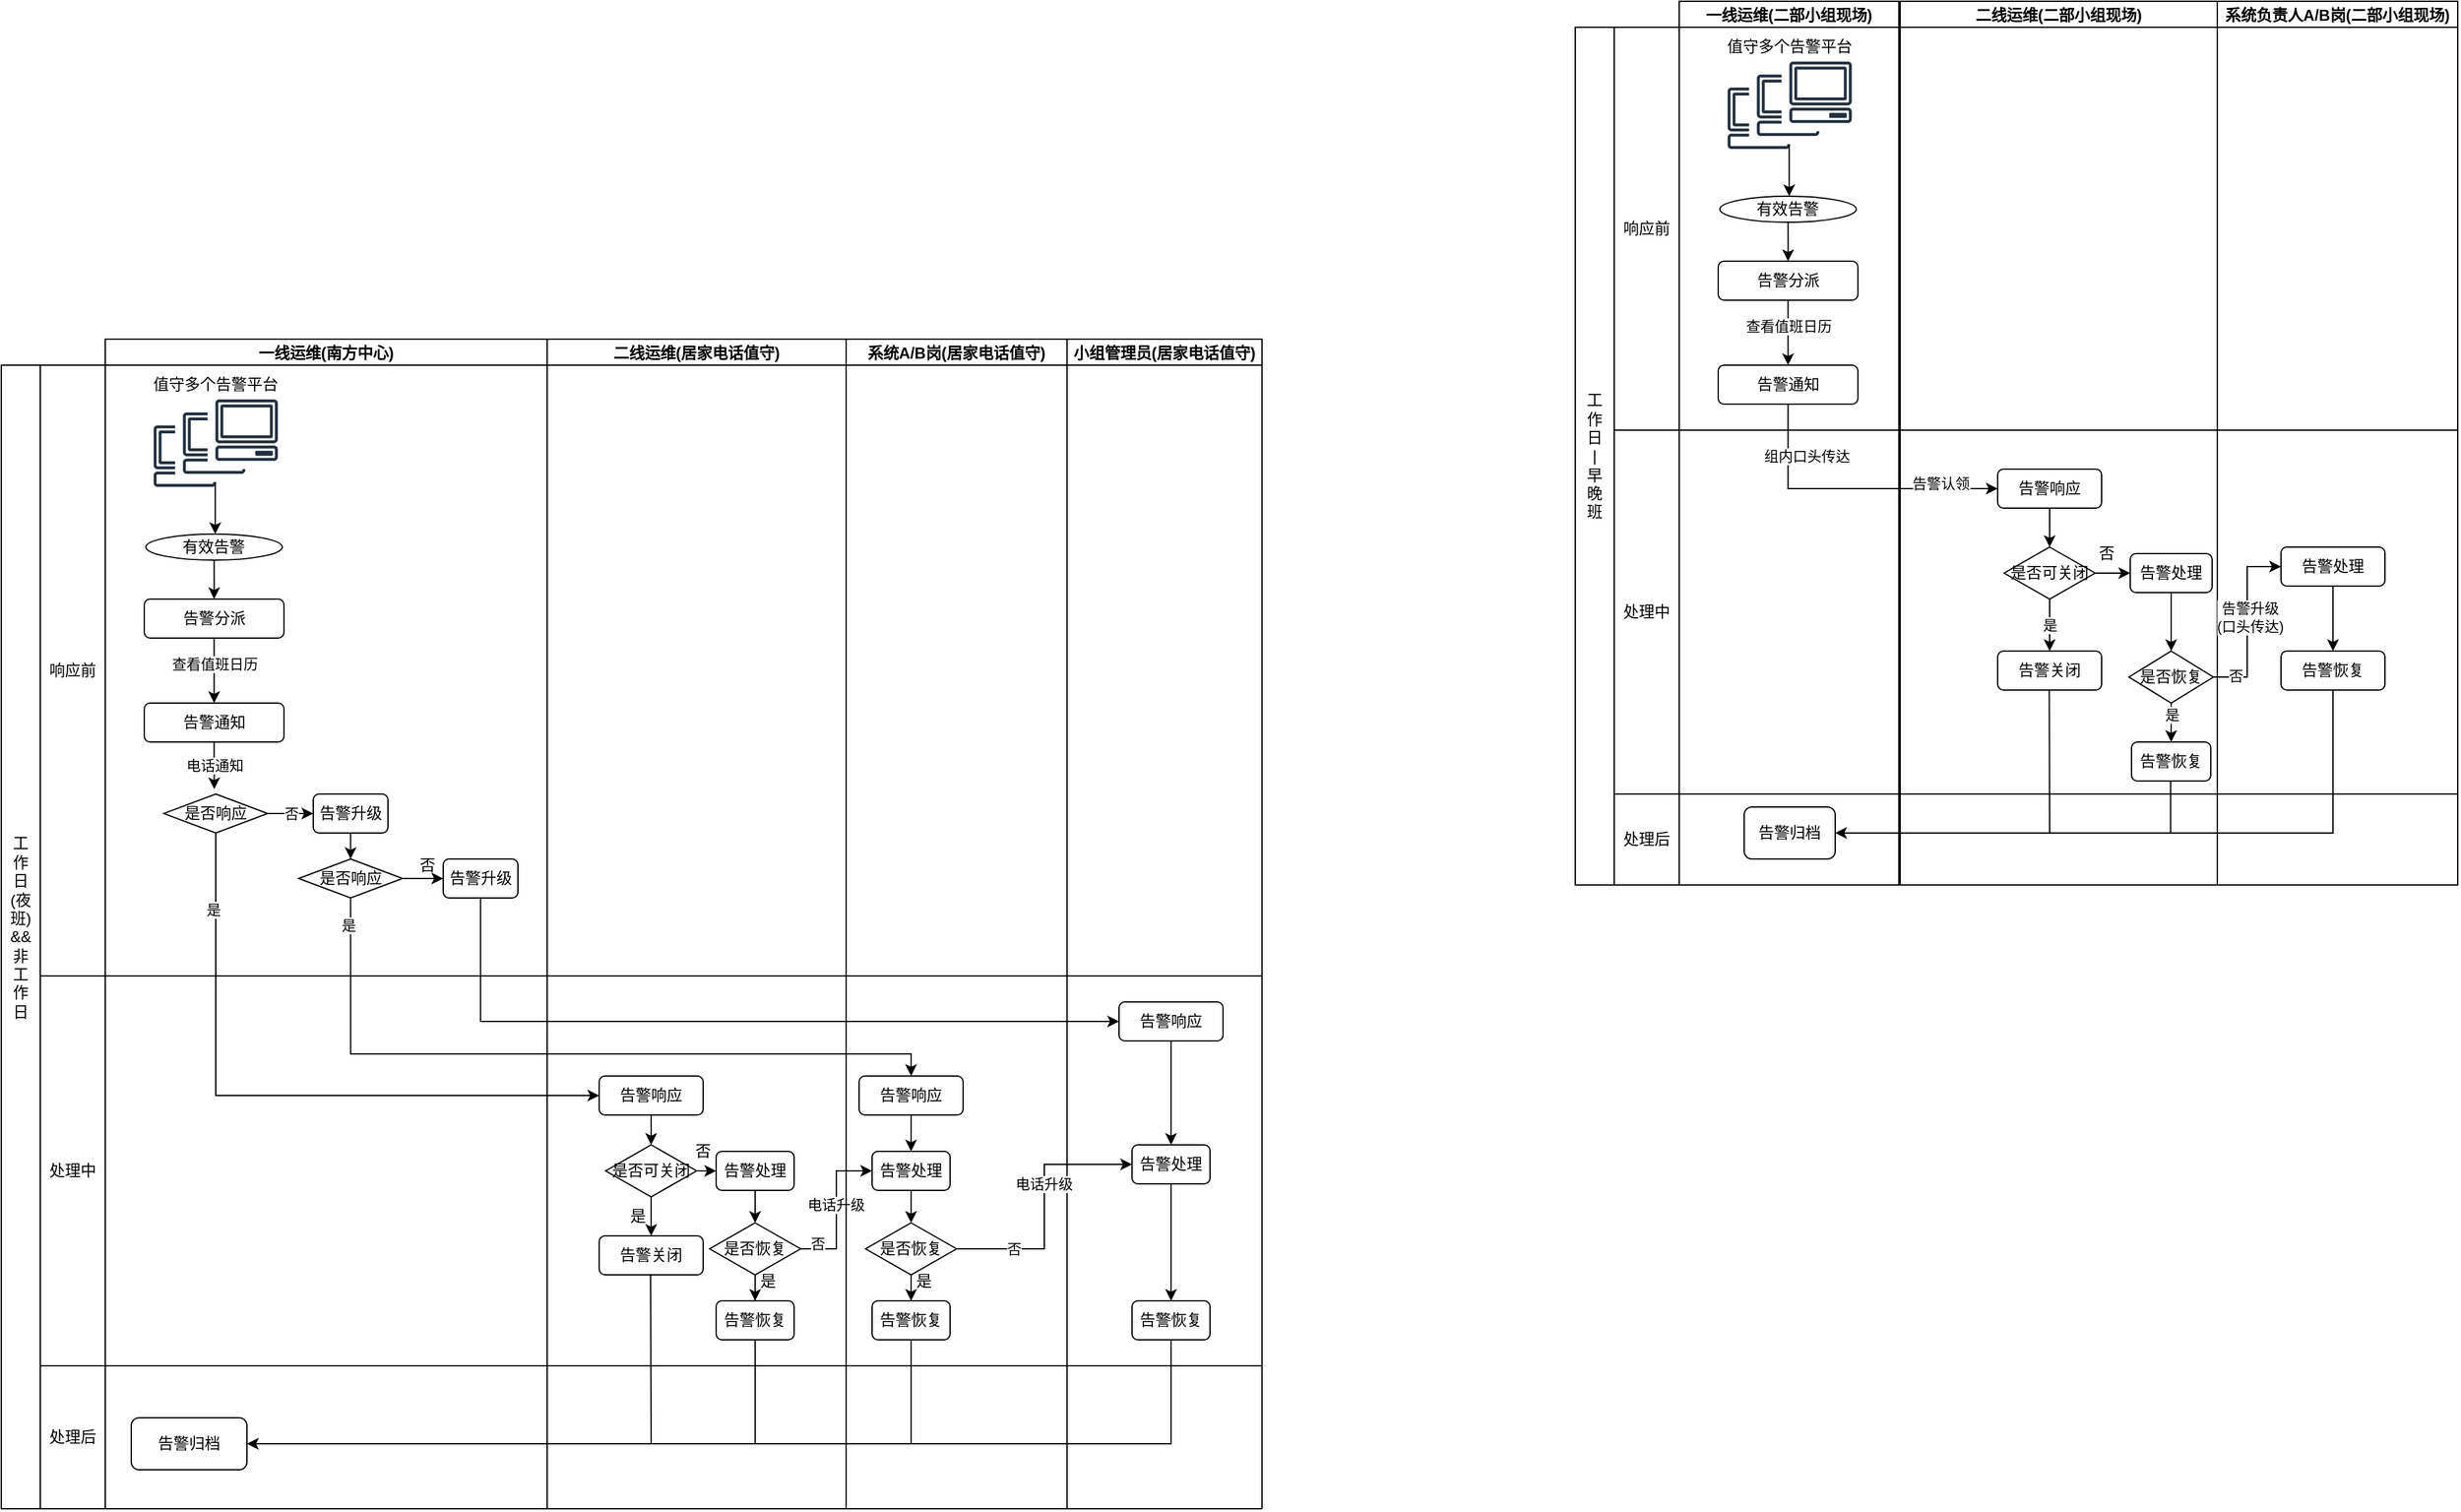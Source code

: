 <mxfile version="24.2.2" type="github">
  <diagram name="第 1 页" id="uyAYRrN_ciRT2oY6E2k2">
    <mxGraphModel dx="3340" dy="1011" grid="1" gridSize="10" guides="1" tooltips="1" connect="1" arrows="1" fold="1" page="1" pageScale="1" pageWidth="1169" pageHeight="1654" math="0" shadow="0">
      <root>
        <mxCell id="0" />
        <mxCell id="1" parent="0" />
        <mxCell id="3dFxkeG1vcI2UrQQrLY8-1" value="&lt;div&gt;工&lt;div&gt;作&lt;/div&gt;&lt;div&gt;日&lt;/div&gt;&lt;/div&gt;&lt;div&gt;|&lt;/div&gt;&lt;div&gt;早&lt;br&gt;晚&lt;/div&gt;&lt;div&gt;班&lt;br&gt;&lt;/div&gt;" style="rounded=0;whiteSpace=wrap;html=1;" parent="1" vertex="1">
          <mxGeometry x="171" y="20" width="30" height="660" as="geometry" />
        </mxCell>
        <mxCell id="3dFxkeG1vcI2UrQQrLY8-3" value="&lt;span style=&quot;background-color: initial;&quot;&gt;响应&lt;/span&gt;&lt;span style=&quot;background-color: initial;&quot;&gt;前&lt;/span&gt;" style="rounded=0;whiteSpace=wrap;html=1;" parent="1" vertex="1">
          <mxGeometry x="201" y="20" width="50" height="310" as="geometry" />
        </mxCell>
        <mxCell id="3dFxkeG1vcI2UrQQrLY8-4" value="处理中" style="rounded=0;whiteSpace=wrap;html=1;" parent="1" vertex="1">
          <mxGeometry x="201" y="330" width="50" height="280" as="geometry" />
        </mxCell>
        <mxCell id="3dFxkeG1vcI2UrQQrLY8-5" value="处理后" style="rounded=0;whiteSpace=wrap;html=1;" parent="1" vertex="1">
          <mxGeometry x="201" y="610" width="50" height="70" as="geometry" />
        </mxCell>
        <mxCell id="3dFxkeG1vcI2UrQQrLY8-6" value="一线运维(二部小组现场)" style="swimlane;startSize=20;" parent="1" vertex="1">
          <mxGeometry x="251" width="169" height="680" as="geometry" />
        </mxCell>
        <mxCell id="JaaYy12fVb64TVp_esTt-30" value="" style="edgeStyle=orthogonalEdgeStyle;rounded=0;orthogonalLoop=1;jettySize=auto;html=1;" edge="1" parent="3dFxkeG1vcI2UrQQrLY8-6" source="3dFxkeG1vcI2UrQQrLY8-20" target="JaaYy12fVb64TVp_esTt-1">
          <mxGeometry relative="1" as="geometry" />
        </mxCell>
        <mxCell id="3dFxkeG1vcI2UrQQrLY8-20" value="有效告警" style="ellipse;whiteSpace=wrap;html=1;" parent="3dFxkeG1vcI2UrQQrLY8-6" vertex="1">
          <mxGeometry x="31.25" y="150" width="105" height="20" as="geometry" />
        </mxCell>
        <mxCell id="JaaYy12fVb64TVp_esTt-31" value="" style="edgeStyle=orthogonalEdgeStyle;rounded=0;orthogonalLoop=1;jettySize=auto;html=1;" edge="1" parent="3dFxkeG1vcI2UrQQrLY8-6" source="JaaYy12fVb64TVp_esTt-1" target="JaaYy12fVb64TVp_esTt-2">
          <mxGeometry relative="1" as="geometry" />
        </mxCell>
        <mxCell id="JaaYy12fVb64TVp_esTt-107" value="查看值班日历" style="edgeLabel;html=1;align=center;verticalAlign=middle;resizable=0;points=[];" vertex="1" connectable="0" parent="JaaYy12fVb64TVp_esTt-31">
          <mxGeometry x="-0.278" y="-1" relative="1" as="geometry">
            <mxPoint x="1" y="2" as="offset" />
          </mxGeometry>
        </mxCell>
        <mxCell id="JaaYy12fVb64TVp_esTt-1" value="告警分派" style="rounded=1;whiteSpace=wrap;html=1;" vertex="1" parent="3dFxkeG1vcI2UrQQrLY8-6">
          <mxGeometry x="30" y="200" width="107.5" height="30" as="geometry" />
        </mxCell>
        <mxCell id="JaaYy12fVb64TVp_esTt-9" value="" style="sketch=0;outlineConnect=0;fontColor=#232F3E;gradientColor=none;strokeColor=#232F3E;fillColor=#ffffff;dashed=0;verticalLabelPosition=bottom;verticalAlign=top;align=center;html=1;fontSize=12;fontStyle=0;aspect=fixed;shape=mxgraph.aws4.resourceIcon;resIcon=mxgraph.aws4.client;" vertex="1" parent="3dFxkeG1vcI2UrQQrLY8-6">
          <mxGeometry x="31.25" y="60" width="60" height="60" as="geometry" />
        </mxCell>
        <mxCell id="JaaYy12fVb64TVp_esTt-11" value="" style="sketch=0;outlineConnect=0;fontColor=#232F3E;gradientColor=none;strokeColor=#232F3E;fillColor=#ffffff;dashed=0;verticalLabelPosition=bottom;verticalAlign=top;align=center;html=1;fontSize=12;fontStyle=0;aspect=fixed;shape=mxgraph.aws4.resourceIcon;resIcon=mxgraph.aws4.client;" vertex="1" parent="3dFxkeG1vcI2UrQQrLY8-6">
          <mxGeometry x="53.75" y="50" width="60" height="60" as="geometry" />
        </mxCell>
        <mxCell id="JaaYy12fVb64TVp_esTt-13" value="" style="sketch=0;outlineConnect=0;fontColor=#232F3E;gradientColor=none;strokeColor=#232F3E;fillColor=#ffffff;dashed=0;verticalLabelPosition=bottom;verticalAlign=top;align=center;html=1;fontSize=12;fontStyle=0;aspect=fixed;shape=mxgraph.aws4.resourceIcon;resIcon=mxgraph.aws4.client;" vertex="1" parent="3dFxkeG1vcI2UrQQrLY8-6">
          <mxGeometry x="78.75" y="40" width="60" height="60" as="geometry" />
        </mxCell>
        <mxCell id="JaaYy12fVb64TVp_esTt-24" value="值守多个告警平台" style="text;html=1;align=center;verticalAlign=middle;whiteSpace=wrap;rounded=0;" vertex="1" parent="3dFxkeG1vcI2UrQQrLY8-6">
          <mxGeometry x="30" y="20" width="110" height="30" as="geometry" />
        </mxCell>
        <mxCell id="JaaYy12fVb64TVp_esTt-25" value="" style="endArrow=classic;html=1;rounded=0;" edge="1" parent="3dFxkeG1vcI2UrQQrLY8-6">
          <mxGeometry width="50" height="50" relative="1" as="geometry">
            <mxPoint x="84.62" y="110" as="sourcePoint" />
            <mxPoint x="84.62" y="150" as="targetPoint" />
          </mxGeometry>
        </mxCell>
        <mxCell id="JaaYy12fVb64TVp_esTt-2" value="告警通知" style="rounded=1;whiteSpace=wrap;html=1;" vertex="1" parent="3dFxkeG1vcI2UrQQrLY8-6">
          <mxGeometry x="30" y="280" width="107.5" height="30" as="geometry" />
        </mxCell>
        <mxCell id="3dFxkeG1vcI2UrQQrLY8-75" value="" style="endArrow=none;html=1;rounded=0;" parent="3dFxkeG1vcI2UrQQrLY8-6" edge="1">
          <mxGeometry width="50" height="50" relative="1" as="geometry">
            <mxPoint y="330" as="sourcePoint" />
            <mxPoint x="599" y="330" as="targetPoint" />
            <Array as="points">
              <mxPoint x="519" y="330" />
            </Array>
          </mxGeometry>
        </mxCell>
        <mxCell id="JaaYy12fVb64TVp_esTt-106" value="" style="endArrow=none;html=1;rounded=0;" edge="1" parent="3dFxkeG1vcI2UrQQrLY8-6">
          <mxGeometry width="50" height="50" relative="1" as="geometry">
            <mxPoint x="-1" y="610" as="sourcePoint" />
            <mxPoint x="599" y="610" as="targetPoint" />
          </mxGeometry>
        </mxCell>
        <mxCell id="JaaYy12fVb64TVp_esTt-85" value="告警归档" style="rounded=1;whiteSpace=wrap;html=1;" vertex="1" parent="3dFxkeG1vcI2UrQQrLY8-6">
          <mxGeometry x="50" y="620" width="70" height="40" as="geometry" />
        </mxCell>
        <mxCell id="3dFxkeG1vcI2UrQQrLY8-12" value="二线运维(二部小组现场)" style="swimlane;startSize=20;" parent="1" vertex="1">
          <mxGeometry x="421" width="244" height="680" as="geometry" />
        </mxCell>
        <mxCell id="JaaYy12fVb64TVp_esTt-42" value="" style="edgeStyle=orthogonalEdgeStyle;rounded=0;orthogonalLoop=1;jettySize=auto;html=1;" edge="1" parent="3dFxkeG1vcI2UrQQrLY8-12" source="3dFxkeG1vcI2UrQQrLY8-23" target="JaaYy12fVb64TVp_esTt-41">
          <mxGeometry relative="1" as="geometry" />
        </mxCell>
        <mxCell id="3dFxkeG1vcI2UrQQrLY8-23" value="告警响应" style="rounded=1;whiteSpace=wrap;html=1;" parent="3dFxkeG1vcI2UrQQrLY8-12" vertex="1">
          <mxGeometry x="75" y="360" width="80" height="30" as="geometry" />
        </mxCell>
        <mxCell id="JaaYy12fVb64TVp_esTt-44" value="是" style="edgeStyle=orthogonalEdgeStyle;rounded=0;orthogonalLoop=1;jettySize=auto;html=1;" edge="1" parent="3dFxkeG1vcI2UrQQrLY8-12" source="JaaYy12fVb64TVp_esTt-41" target="JaaYy12fVb64TVp_esTt-43">
          <mxGeometry relative="1" as="geometry" />
        </mxCell>
        <mxCell id="JaaYy12fVb64TVp_esTt-88" value="" style="edgeStyle=orthogonalEdgeStyle;rounded=0;orthogonalLoop=1;jettySize=auto;html=1;" edge="1" parent="3dFxkeG1vcI2UrQQrLY8-12" source="JaaYy12fVb64TVp_esTt-41" target="JaaYy12fVb64TVp_esTt-46">
          <mxGeometry relative="1" as="geometry" />
        </mxCell>
        <mxCell id="JaaYy12fVb64TVp_esTt-41" value="是否可关闭" style="rhombus;whiteSpace=wrap;html=1;" vertex="1" parent="3dFxkeG1vcI2UrQQrLY8-12">
          <mxGeometry x="80" y="420" width="70" height="40" as="geometry" />
        </mxCell>
        <mxCell id="JaaYy12fVb64TVp_esTt-43" value="告警关闭" style="rounded=1;whiteSpace=wrap;html=1;" vertex="1" parent="3dFxkeG1vcI2UrQQrLY8-12">
          <mxGeometry x="75" y="500" width="80" height="30" as="geometry" />
        </mxCell>
        <mxCell id="JaaYy12fVb64TVp_esTt-98" value="" style="edgeStyle=orthogonalEdgeStyle;rounded=0;orthogonalLoop=1;jettySize=auto;html=1;" edge="1" parent="3dFxkeG1vcI2UrQQrLY8-12" source="JaaYy12fVb64TVp_esTt-63" target="JaaYy12fVb64TVp_esTt-97">
          <mxGeometry relative="1" as="geometry" />
        </mxCell>
        <mxCell id="JaaYy12fVb64TVp_esTt-102" value="是" style="edgeLabel;html=1;align=center;verticalAlign=middle;resizable=0;points=[];" vertex="1" connectable="0" parent="JaaYy12fVb64TVp_esTt-98">
          <mxGeometry x="-0.64" relative="1" as="geometry">
            <mxPoint as="offset" />
          </mxGeometry>
        </mxCell>
        <mxCell id="JaaYy12fVb64TVp_esTt-63" value="是否恢复" style="rhombus;whiteSpace=wrap;html=1;" vertex="1" parent="3dFxkeG1vcI2UrQQrLY8-12">
          <mxGeometry x="176" y="500" width="65" height="40" as="geometry" />
        </mxCell>
        <mxCell id="JaaYy12fVb64TVp_esTt-46" value="告警处理" style="rounded=1;whiteSpace=wrap;html=1;" vertex="1" parent="3dFxkeG1vcI2UrQQrLY8-12">
          <mxGeometry x="177" y="425" width="63" height="30" as="geometry" />
        </mxCell>
        <mxCell id="JaaYy12fVb64TVp_esTt-74" value="" style="edgeStyle=orthogonalEdgeStyle;rounded=0;orthogonalLoop=1;jettySize=auto;html=1;" edge="1" parent="3dFxkeG1vcI2UrQQrLY8-12" source="JaaYy12fVb64TVp_esTt-46" target="JaaYy12fVb64TVp_esTt-63">
          <mxGeometry relative="1" as="geometry" />
        </mxCell>
        <mxCell id="JaaYy12fVb64TVp_esTt-89" value="否" style="text;html=1;align=center;verticalAlign=middle;whiteSpace=wrap;rounded=0;" vertex="1" parent="3dFxkeG1vcI2UrQQrLY8-12">
          <mxGeometry x="129" y="410" width="60" height="30" as="geometry" />
        </mxCell>
        <mxCell id="JaaYy12fVb64TVp_esTt-95" value="" style="endArrow=none;html=1;rounded=0;" edge="1" parent="3dFxkeG1vcI2UrQQrLY8-12">
          <mxGeometry width="50" height="50" relative="1" as="geometry">
            <mxPoint x="115" y="640" as="sourcePoint" />
            <mxPoint x="114.72" y="530" as="targetPoint" />
          </mxGeometry>
        </mxCell>
        <mxCell id="JaaYy12fVb64TVp_esTt-97" value="告警恢复" style="rounded=1;whiteSpace=wrap;html=1;" vertex="1" parent="3dFxkeG1vcI2UrQQrLY8-12">
          <mxGeometry x="178" y="570" width="61" height="30" as="geometry" />
        </mxCell>
        <mxCell id="JaaYy12fVb64TVp_esTt-100" value="" style="endArrow=none;html=1;rounded=0;" edge="1" parent="3dFxkeG1vcI2UrQQrLY8-12">
          <mxGeometry width="50" height="50" relative="1" as="geometry">
            <mxPoint x="208.1" y="640" as="sourcePoint" />
            <mxPoint x="208.1" y="600" as="targetPoint" />
          </mxGeometry>
        </mxCell>
        <mxCell id="JaaYy12fVb64TVp_esTt-35" style="edgeStyle=orthogonalEdgeStyle;rounded=0;orthogonalLoop=1;jettySize=auto;html=1;entryX=0;entryY=0.5;entryDx=0;entryDy=0;" edge="1" parent="1" source="JaaYy12fVb64TVp_esTt-2" target="3dFxkeG1vcI2UrQQrLY8-23">
          <mxGeometry relative="1" as="geometry">
            <Array as="points">
              <mxPoint x="335" y="375" />
            </Array>
          </mxGeometry>
        </mxCell>
        <mxCell id="JaaYy12fVb64TVp_esTt-36" value="组内口头传达" style="edgeLabel;html=1;align=center;verticalAlign=middle;resizable=0;points=[];" vertex="1" connectable="0" parent="JaaYy12fVb64TVp_esTt-35">
          <mxGeometry x="0.004" y="-2" relative="1" as="geometry">
            <mxPoint x="-35" y="-27" as="offset" />
          </mxGeometry>
        </mxCell>
        <mxCell id="JaaYy12fVb64TVp_esTt-37" value="告警认领" style="edgeLabel;html=1;align=center;verticalAlign=middle;resizable=0;points=[];" vertex="1" connectable="0" parent="JaaYy12fVb64TVp_esTt-35">
          <mxGeometry x="0.54" y="4" relative="1" as="geometry">
            <mxPoint x="8" as="offset" />
          </mxGeometry>
        </mxCell>
        <mxCell id="JaaYy12fVb64TVp_esTt-52" value="系统负责人A/B岗(二部小组现场)" style="swimlane;startSize=20;" vertex="1" parent="1">
          <mxGeometry x="665" width="185" height="680" as="geometry" />
        </mxCell>
        <mxCell id="JaaYy12fVb64TVp_esTt-77" value="" style="edgeStyle=orthogonalEdgeStyle;rounded=0;orthogonalLoop=1;jettySize=auto;html=1;" edge="1" parent="JaaYy12fVb64TVp_esTt-52" source="JaaYy12fVb64TVp_esTt-66">
          <mxGeometry relative="1" as="geometry">
            <mxPoint x="89.0" y="500" as="targetPoint" />
          </mxGeometry>
        </mxCell>
        <mxCell id="JaaYy12fVb64TVp_esTt-66" value="告警处理" style="rounded=1;whiteSpace=wrap;html=1;" vertex="1" parent="JaaYy12fVb64TVp_esTt-52">
          <mxGeometry x="49" y="420" width="80" height="30" as="geometry" />
        </mxCell>
        <mxCell id="JaaYy12fVb64TVp_esTt-90" value="告警恢复" style="rounded=1;whiteSpace=wrap;html=1;" vertex="1" parent="JaaYy12fVb64TVp_esTt-52">
          <mxGeometry x="49" y="500" width="80" height="30" as="geometry" />
        </mxCell>
        <mxCell id="JaaYy12fVb64TVp_esTt-86" style="edgeStyle=orthogonalEdgeStyle;rounded=0;orthogonalLoop=1;jettySize=auto;html=1;entryX=0;entryY=0.5;entryDx=0;entryDy=0;" edge="1" parent="1" source="JaaYy12fVb64TVp_esTt-63" target="JaaYy12fVb64TVp_esTt-66">
          <mxGeometry relative="1" as="geometry">
            <mxPoint x="690" y="450" as="targetPoint" />
          </mxGeometry>
        </mxCell>
        <mxCell id="JaaYy12fVb64TVp_esTt-101" value="否" style="edgeLabel;html=1;align=center;verticalAlign=middle;resizable=0;points=[];" vertex="1" connectable="0" parent="JaaYy12fVb64TVp_esTt-86">
          <mxGeometry x="-0.76" y="1" relative="1" as="geometry">
            <mxPoint as="offset" />
          </mxGeometry>
        </mxCell>
        <mxCell id="JaaYy12fVb64TVp_esTt-103" value="告警升级&lt;div&gt;(口头传达)&lt;/div&gt;" style="edgeLabel;html=1;align=center;verticalAlign=middle;resizable=0;points=[];" vertex="1" connectable="0" parent="JaaYy12fVb64TVp_esTt-86">
          <mxGeometry x="0.053" y="-2" relative="1" as="geometry">
            <mxPoint as="offset" />
          </mxGeometry>
        </mxCell>
        <mxCell id="JaaYy12fVb64TVp_esTt-92" style="edgeStyle=orthogonalEdgeStyle;rounded=0;orthogonalLoop=1;jettySize=auto;html=1;entryX=1;entryY=0.5;entryDx=0;entryDy=0;" edge="1" parent="1" source="JaaYy12fVb64TVp_esTt-90" target="JaaYy12fVb64TVp_esTt-85">
          <mxGeometry relative="1" as="geometry">
            <Array as="points">
              <mxPoint x="754" y="640" />
            </Array>
          </mxGeometry>
        </mxCell>
        <mxCell id="JaaYy12fVb64TVp_esTt-155" value="工&lt;div&gt;作&lt;/div&gt;&lt;div&gt;日&lt;/div&gt;&lt;div&gt;(夜班)&lt;/div&gt;&lt;div&gt;&amp;amp;&amp;amp;&lt;/div&gt;&lt;div&gt;非&lt;/div&gt;&lt;div&gt;工&lt;/div&gt;&lt;div&gt;作&lt;/div&gt;&lt;div&gt;日&lt;/div&gt;&lt;div&gt;&lt;br&gt;&lt;/div&gt;" style="rounded=0;whiteSpace=wrap;html=1;" vertex="1" parent="1">
          <mxGeometry x="-1040" y="280" width="30" height="880" as="geometry" />
        </mxCell>
        <mxCell id="JaaYy12fVb64TVp_esTt-156" value="&lt;span style=&quot;background-color: initial;&quot;&gt;响应&lt;/span&gt;&lt;span style=&quot;background-color: initial;&quot;&gt;前&lt;/span&gt;" style="rounded=0;whiteSpace=wrap;html=1;" vertex="1" parent="1">
          <mxGeometry x="-1010" y="280" width="50" height="470" as="geometry" />
        </mxCell>
        <mxCell id="JaaYy12fVb64TVp_esTt-157" value="处理中" style="rounded=0;whiteSpace=wrap;html=1;" vertex="1" parent="1">
          <mxGeometry x="-1010" y="750" width="50" height="300" as="geometry" />
        </mxCell>
        <mxCell id="JaaYy12fVb64TVp_esTt-158" value="处理后" style="rounded=0;whiteSpace=wrap;html=1;" vertex="1" parent="1">
          <mxGeometry x="-1010" y="1050" width="50" height="110" as="geometry" />
        </mxCell>
        <mxCell id="JaaYy12fVb64TVp_esTt-159" value="一线运维(南方中心)" style="swimlane;startSize=20;" vertex="1" parent="1">
          <mxGeometry x="-960" y="260" width="340" height="790" as="geometry" />
        </mxCell>
        <mxCell id="JaaYy12fVb64TVp_esTt-160" value="" style="edgeStyle=orthogonalEdgeStyle;rounded=0;orthogonalLoop=1;jettySize=auto;html=1;" edge="1" parent="JaaYy12fVb64TVp_esTt-159" source="JaaYy12fVb64TVp_esTt-161" target="JaaYy12fVb64TVp_esTt-164">
          <mxGeometry relative="1" as="geometry" />
        </mxCell>
        <mxCell id="JaaYy12fVb64TVp_esTt-161" value="有效告警" style="ellipse;whiteSpace=wrap;html=1;" vertex="1" parent="JaaYy12fVb64TVp_esTt-159">
          <mxGeometry x="31.25" y="150" width="105" height="20" as="geometry" />
        </mxCell>
        <mxCell id="JaaYy12fVb64TVp_esTt-162" value="" style="edgeStyle=orthogonalEdgeStyle;rounded=0;orthogonalLoop=1;jettySize=auto;html=1;" edge="1" parent="JaaYy12fVb64TVp_esTt-159" source="JaaYy12fVb64TVp_esTt-164" target="JaaYy12fVb64TVp_esTt-170">
          <mxGeometry relative="1" as="geometry" />
        </mxCell>
        <mxCell id="JaaYy12fVb64TVp_esTt-163" value="查看值班日历" style="edgeLabel;html=1;align=center;verticalAlign=middle;resizable=0;points=[];" vertex="1" connectable="0" parent="JaaYy12fVb64TVp_esTt-162">
          <mxGeometry x="-0.278" y="-1" relative="1" as="geometry">
            <mxPoint x="1" y="2" as="offset" />
          </mxGeometry>
        </mxCell>
        <mxCell id="JaaYy12fVb64TVp_esTt-164" value="告警分派" style="rounded=1;whiteSpace=wrap;html=1;" vertex="1" parent="JaaYy12fVb64TVp_esTt-159">
          <mxGeometry x="30" y="200" width="107.5" height="30" as="geometry" />
        </mxCell>
        <mxCell id="JaaYy12fVb64TVp_esTt-165" value="" style="sketch=0;outlineConnect=0;fontColor=#232F3E;gradientColor=none;strokeColor=#232F3E;fillColor=#ffffff;dashed=0;verticalLabelPosition=bottom;verticalAlign=top;align=center;html=1;fontSize=12;fontStyle=0;aspect=fixed;shape=mxgraph.aws4.resourceIcon;resIcon=mxgraph.aws4.client;" vertex="1" parent="JaaYy12fVb64TVp_esTt-159">
          <mxGeometry x="31.25" y="60" width="60" height="60" as="geometry" />
        </mxCell>
        <mxCell id="JaaYy12fVb64TVp_esTt-166" value="" style="sketch=0;outlineConnect=0;fontColor=#232F3E;gradientColor=none;strokeColor=#232F3E;fillColor=#ffffff;dashed=0;verticalLabelPosition=bottom;verticalAlign=top;align=center;html=1;fontSize=12;fontStyle=0;aspect=fixed;shape=mxgraph.aws4.resourceIcon;resIcon=mxgraph.aws4.client;" vertex="1" parent="JaaYy12fVb64TVp_esTt-159">
          <mxGeometry x="53.75" y="50" width="60" height="60" as="geometry" />
        </mxCell>
        <mxCell id="JaaYy12fVb64TVp_esTt-167" value="" style="sketch=0;outlineConnect=0;fontColor=#232F3E;gradientColor=none;strokeColor=#232F3E;fillColor=#ffffff;dashed=0;verticalLabelPosition=bottom;verticalAlign=top;align=center;html=1;fontSize=12;fontStyle=0;aspect=fixed;shape=mxgraph.aws4.resourceIcon;resIcon=mxgraph.aws4.client;" vertex="1" parent="JaaYy12fVb64TVp_esTt-159">
          <mxGeometry x="78.75" y="40" width="60" height="60" as="geometry" />
        </mxCell>
        <mxCell id="JaaYy12fVb64TVp_esTt-168" value="值守多个告警平台" style="text;html=1;align=center;verticalAlign=middle;whiteSpace=wrap;rounded=0;" vertex="1" parent="JaaYy12fVb64TVp_esTt-159">
          <mxGeometry x="30" y="20" width="110" height="30" as="geometry" />
        </mxCell>
        <mxCell id="JaaYy12fVb64TVp_esTt-169" value="" style="endArrow=classic;html=1;rounded=0;" edge="1" parent="JaaYy12fVb64TVp_esTt-159">
          <mxGeometry width="50" height="50" relative="1" as="geometry">
            <mxPoint x="84.62" y="110" as="sourcePoint" />
            <mxPoint x="84.62" y="150" as="targetPoint" />
          </mxGeometry>
        </mxCell>
        <mxCell id="JaaYy12fVb64TVp_esTt-208" value="电话通知" style="edgeStyle=orthogonalEdgeStyle;rounded=0;orthogonalLoop=1;jettySize=auto;html=1;entryX=0.486;entryY=-0.124;entryDx=0;entryDy=0;entryPerimeter=0;" edge="1" parent="JaaYy12fVb64TVp_esTt-159" source="JaaYy12fVb64TVp_esTt-170" target="JaaYy12fVb64TVp_esTt-205">
          <mxGeometry relative="1" as="geometry">
            <mxPoint x="84" y="340" as="targetPoint" />
          </mxGeometry>
        </mxCell>
        <mxCell id="JaaYy12fVb64TVp_esTt-170" value="告警通知" style="rounded=1;whiteSpace=wrap;html=1;" vertex="1" parent="JaaYy12fVb64TVp_esTt-159">
          <mxGeometry x="30" y="280" width="107.5" height="30" as="geometry" />
        </mxCell>
        <mxCell id="JaaYy12fVb64TVp_esTt-211" value="否" style="edgeStyle=orthogonalEdgeStyle;rounded=0;orthogonalLoop=1;jettySize=auto;html=1;" edge="1" parent="JaaYy12fVb64TVp_esTt-159" source="JaaYy12fVb64TVp_esTt-205" target="JaaYy12fVb64TVp_esTt-209">
          <mxGeometry relative="1" as="geometry" />
        </mxCell>
        <mxCell id="JaaYy12fVb64TVp_esTt-205" value="是否响应" style="rhombus;whiteSpace=wrap;html=1;" vertex="1" parent="JaaYy12fVb64TVp_esTt-159">
          <mxGeometry x="45" y="350" width="80" height="30" as="geometry" />
        </mxCell>
        <mxCell id="JaaYy12fVb64TVp_esTt-218" value="" style="edgeStyle=orthogonalEdgeStyle;rounded=0;orthogonalLoop=1;jettySize=auto;html=1;" edge="1" parent="JaaYy12fVb64TVp_esTt-159" source="JaaYy12fVb64TVp_esTt-209" target="JaaYy12fVb64TVp_esTt-215">
          <mxGeometry relative="1" as="geometry" />
        </mxCell>
        <mxCell id="JaaYy12fVb64TVp_esTt-209" value="告警升级" style="rounded=1;whiteSpace=wrap;html=1;" vertex="1" parent="JaaYy12fVb64TVp_esTt-159">
          <mxGeometry x="160" y="350" width="57.5" height="30" as="geometry" />
        </mxCell>
        <mxCell id="JaaYy12fVb64TVp_esTt-215" value="是否响应" style="rhombus;whiteSpace=wrap;html=1;" vertex="1" parent="JaaYy12fVb64TVp_esTt-159">
          <mxGeometry x="148.75" y="400" width="80" height="30" as="geometry" />
        </mxCell>
        <mxCell id="JaaYy12fVb64TVp_esTt-221" value="否" style="text;html=1;align=center;verticalAlign=middle;whiteSpace=wrap;rounded=0;" vertex="1" parent="JaaYy12fVb64TVp_esTt-159">
          <mxGeometry x="217.5" y="390" width="60" height="30" as="geometry" />
        </mxCell>
        <mxCell id="JaaYy12fVb64TVp_esTt-174" value="二线运维(居家电话值守)" style="swimlane;startSize=20;" vertex="1" parent="1">
          <mxGeometry x="-620" y="260" width="230" height="790" as="geometry" />
        </mxCell>
        <mxCell id="JaaYy12fVb64TVp_esTt-234" value="" style="edgeStyle=orthogonalEdgeStyle;rounded=0;orthogonalLoop=1;jettySize=auto;html=1;" edge="1" parent="JaaYy12fVb64TVp_esTt-174" source="JaaYy12fVb64TVp_esTt-212" target="JaaYy12fVb64TVp_esTt-233">
          <mxGeometry relative="1" as="geometry" />
        </mxCell>
        <mxCell id="JaaYy12fVb64TVp_esTt-212" value="告警响应" style="rounded=1;whiteSpace=wrap;html=1;" vertex="1" parent="JaaYy12fVb64TVp_esTt-174">
          <mxGeometry x="40" y="567" width="80" height="30" as="geometry" />
        </mxCell>
        <mxCell id="JaaYy12fVb64TVp_esTt-237" value="" style="edgeStyle=orthogonalEdgeStyle;rounded=0;orthogonalLoop=1;jettySize=auto;html=1;" edge="1" parent="JaaYy12fVb64TVp_esTt-174" source="JaaYy12fVb64TVp_esTt-233" target="JaaYy12fVb64TVp_esTt-236">
          <mxGeometry relative="1" as="geometry" />
        </mxCell>
        <mxCell id="JaaYy12fVb64TVp_esTt-241" value="" style="edgeStyle=orthogonalEdgeStyle;rounded=0;orthogonalLoop=1;jettySize=auto;html=1;" edge="1" parent="JaaYy12fVb64TVp_esTt-174" source="JaaYy12fVb64TVp_esTt-233" target="JaaYy12fVb64TVp_esTt-240">
          <mxGeometry relative="1" as="geometry" />
        </mxCell>
        <mxCell id="JaaYy12fVb64TVp_esTt-233" value="是否可关闭" style="rhombus;whiteSpace=wrap;html=1;" vertex="1" parent="JaaYy12fVb64TVp_esTt-174">
          <mxGeometry x="45" y="620" width="70" height="40" as="geometry" />
        </mxCell>
        <mxCell id="JaaYy12fVb64TVp_esTt-236" value="告警关闭" style="rounded=1;whiteSpace=wrap;html=1;" vertex="1" parent="JaaYy12fVb64TVp_esTt-174">
          <mxGeometry x="40" y="690" width="80" height="30" as="geometry" />
        </mxCell>
        <mxCell id="JaaYy12fVb64TVp_esTt-239" value="是" style="text;html=1;align=center;verticalAlign=middle;whiteSpace=wrap;rounded=0;" vertex="1" parent="JaaYy12fVb64TVp_esTt-174">
          <mxGeometry x="40" y="660" width="60" height="30" as="geometry" />
        </mxCell>
        <mxCell id="JaaYy12fVb64TVp_esTt-244" value="" style="edgeStyle=orthogonalEdgeStyle;rounded=0;orthogonalLoop=1;jettySize=auto;html=1;" edge="1" parent="JaaYy12fVb64TVp_esTt-174" source="JaaYy12fVb64TVp_esTt-240" target="JaaYy12fVb64TVp_esTt-243">
          <mxGeometry relative="1" as="geometry" />
        </mxCell>
        <mxCell id="JaaYy12fVb64TVp_esTt-240" value="告警处理" style="rounded=1;whiteSpace=wrap;html=1;" vertex="1" parent="JaaYy12fVb64TVp_esTt-174">
          <mxGeometry x="130" y="625" width="60" height="30" as="geometry" />
        </mxCell>
        <mxCell id="JaaYy12fVb64TVp_esTt-242" value="否" style="text;html=1;align=center;verticalAlign=middle;whiteSpace=wrap;rounded=0;" vertex="1" parent="JaaYy12fVb64TVp_esTt-174">
          <mxGeometry x="90" y="610" width="60" height="30" as="geometry" />
        </mxCell>
        <mxCell id="JaaYy12fVb64TVp_esTt-246" value="" style="edgeStyle=orthogonalEdgeStyle;rounded=0;orthogonalLoop=1;jettySize=auto;html=1;" edge="1" parent="JaaYy12fVb64TVp_esTt-174" source="JaaYy12fVb64TVp_esTt-243" target="JaaYy12fVb64TVp_esTt-245">
          <mxGeometry relative="1" as="geometry" />
        </mxCell>
        <mxCell id="JaaYy12fVb64TVp_esTt-249" style="edgeStyle=orthogonalEdgeStyle;rounded=0;orthogonalLoop=1;jettySize=auto;html=1;entryX=0;entryY=0.5;entryDx=0;entryDy=0;" edge="1" parent="JaaYy12fVb64TVp_esTt-174" source="JaaYy12fVb64TVp_esTt-243" target="JaaYy12fVb64TVp_esTt-248">
          <mxGeometry relative="1" as="geometry" />
        </mxCell>
        <mxCell id="JaaYy12fVb64TVp_esTt-258" value="否" style="edgeLabel;html=1;align=center;verticalAlign=middle;resizable=0;points=[];" vertex="1" connectable="0" parent="JaaYy12fVb64TVp_esTt-249">
          <mxGeometry x="-0.774" y="4" relative="1" as="geometry">
            <mxPoint as="offset" />
          </mxGeometry>
        </mxCell>
        <mxCell id="JaaYy12fVb64TVp_esTt-274" value="电话升级" style="edgeLabel;html=1;align=center;verticalAlign=middle;resizable=0;points=[];" vertex="1" connectable="0" parent="JaaYy12fVb64TVp_esTt-249">
          <mxGeometry x="0.076" y="1" relative="1" as="geometry">
            <mxPoint as="offset" />
          </mxGeometry>
        </mxCell>
        <mxCell id="JaaYy12fVb64TVp_esTt-243" value="是否恢复" style="rhombus;whiteSpace=wrap;html=1;" vertex="1" parent="JaaYy12fVb64TVp_esTt-174">
          <mxGeometry x="125" y="680" width="70" height="40" as="geometry" />
        </mxCell>
        <mxCell id="JaaYy12fVb64TVp_esTt-245" value="告警恢复" style="rounded=1;whiteSpace=wrap;html=1;" vertex="1" parent="JaaYy12fVb64TVp_esTt-174">
          <mxGeometry x="130" y="740" width="60" height="30" as="geometry" />
        </mxCell>
        <mxCell id="JaaYy12fVb64TVp_esTt-230" value="系统A/B岗(居家电话值守)" style="swimlane;startSize=20;" vertex="1" parent="JaaYy12fVb64TVp_esTt-174">
          <mxGeometry x="230" width="170" height="790" as="geometry" />
        </mxCell>
        <mxCell id="JaaYy12fVb64TVp_esTt-255" value="" style="edgeStyle=orthogonalEdgeStyle;rounded=0;orthogonalLoop=1;jettySize=auto;html=1;" edge="1" parent="JaaYy12fVb64TVp_esTt-230" source="JaaYy12fVb64TVp_esTt-248" target="JaaYy12fVb64TVp_esTt-251">
          <mxGeometry relative="1" as="geometry" />
        </mxCell>
        <mxCell id="JaaYy12fVb64TVp_esTt-248" value="告警处理" style="rounded=1;whiteSpace=wrap;html=1;" vertex="1" parent="JaaYy12fVb64TVp_esTt-230">
          <mxGeometry x="20" y="625" width="60" height="30" as="geometry" />
        </mxCell>
        <mxCell id="JaaYy12fVb64TVp_esTt-254" value="" style="edgeStyle=orthogonalEdgeStyle;rounded=0;orthogonalLoop=1;jettySize=auto;html=1;" edge="1" parent="JaaYy12fVb64TVp_esTt-230" source="JaaYy12fVb64TVp_esTt-250" target="JaaYy12fVb64TVp_esTt-248">
          <mxGeometry relative="1" as="geometry" />
        </mxCell>
        <mxCell id="JaaYy12fVb64TVp_esTt-250" value="告警响应" style="rounded=1;whiteSpace=wrap;html=1;" vertex="1" parent="JaaYy12fVb64TVp_esTt-230">
          <mxGeometry x="10" y="567" width="80" height="30" as="geometry" />
        </mxCell>
        <mxCell id="JaaYy12fVb64TVp_esTt-257" value="" style="edgeStyle=orthogonalEdgeStyle;rounded=0;orthogonalLoop=1;jettySize=auto;html=1;" edge="1" parent="JaaYy12fVb64TVp_esTt-230" source="JaaYy12fVb64TVp_esTt-251" target="JaaYy12fVb64TVp_esTt-256">
          <mxGeometry relative="1" as="geometry" />
        </mxCell>
        <mxCell id="JaaYy12fVb64TVp_esTt-251" value="是否恢复" style="rhombus;whiteSpace=wrap;html=1;" vertex="1" parent="JaaYy12fVb64TVp_esTt-230">
          <mxGeometry x="15" y="680" width="70" height="40" as="geometry" />
        </mxCell>
        <mxCell id="JaaYy12fVb64TVp_esTt-256" value="告警恢复" style="rounded=1;whiteSpace=wrap;html=1;" vertex="1" parent="JaaYy12fVb64TVp_esTt-230">
          <mxGeometry x="20" y="740" width="60" height="30" as="geometry" />
        </mxCell>
        <mxCell id="JaaYy12fVb64TVp_esTt-261" value="是" style="text;html=1;align=center;verticalAlign=middle;whiteSpace=wrap;rounded=0;" vertex="1" parent="JaaYy12fVb64TVp_esTt-230">
          <mxGeometry x="30" y="710" width="60" height="30" as="geometry" />
        </mxCell>
        <mxCell id="JaaYy12fVb64TVp_esTt-260" value="是" style="text;html=1;align=center;verticalAlign=middle;whiteSpace=wrap;rounded=0;" vertex="1" parent="JaaYy12fVb64TVp_esTt-174">
          <mxGeometry x="140" y="710" width="60" height="30" as="geometry" />
        </mxCell>
        <mxCell id="JaaYy12fVb64TVp_esTt-278" value="" style="endArrow=none;html=1;rounded=0;" edge="1" parent="JaaYy12fVb64TVp_esTt-174">
          <mxGeometry width="50" height="50" relative="1" as="geometry">
            <mxPoint x="80" y="850" as="sourcePoint" />
            <mxPoint x="79.57" y="720" as="targetPoint" />
          </mxGeometry>
        </mxCell>
        <mxCell id="JaaYy12fVb64TVp_esTt-201" value="小组管理员(居家电话值守)" style="swimlane;startSize=20;" vertex="1" parent="1">
          <mxGeometry x="-220" y="260" width="150" height="790" as="geometry" />
        </mxCell>
        <mxCell id="JaaYy12fVb64TVp_esTt-268" value="" style="edgeStyle=orthogonalEdgeStyle;rounded=0;orthogonalLoop=1;jettySize=auto;html=1;" edge="1" parent="JaaYy12fVb64TVp_esTt-201" source="JaaYy12fVb64TVp_esTt-203" target="JaaYy12fVb64TVp_esTt-266">
          <mxGeometry relative="1" as="geometry" />
        </mxCell>
        <mxCell id="JaaYy12fVb64TVp_esTt-203" value="告警响应" style="rounded=1;whiteSpace=wrap;html=1;" vertex="1" parent="JaaYy12fVb64TVp_esTt-201">
          <mxGeometry x="40" y="510" width="80" height="30" as="geometry" />
        </mxCell>
        <mxCell id="JaaYy12fVb64TVp_esTt-270" value="" style="edgeStyle=orthogonalEdgeStyle;rounded=0;orthogonalLoop=1;jettySize=auto;html=1;" edge="1" parent="JaaYy12fVb64TVp_esTt-201" source="JaaYy12fVb64TVp_esTt-266" target="JaaYy12fVb64TVp_esTt-267">
          <mxGeometry relative="1" as="geometry" />
        </mxCell>
        <mxCell id="JaaYy12fVb64TVp_esTt-266" value="告警处理" style="rounded=1;whiteSpace=wrap;html=1;" vertex="1" parent="JaaYy12fVb64TVp_esTt-201">
          <mxGeometry x="50" y="620" width="60" height="30" as="geometry" />
        </mxCell>
        <mxCell id="JaaYy12fVb64TVp_esTt-267" value="告警恢复" style="rounded=1;whiteSpace=wrap;html=1;" vertex="1" parent="JaaYy12fVb64TVp_esTt-201">
          <mxGeometry x="50" y="740" width="60" height="30" as="geometry" />
        </mxCell>
        <mxCell id="JaaYy12fVb64TVp_esTt-216" style="edgeStyle=orthogonalEdgeStyle;rounded=0;orthogonalLoop=1;jettySize=auto;html=1;entryX=0;entryY=0.5;entryDx=0;entryDy=0;" edge="1" parent="1" source="JaaYy12fVb64TVp_esTt-205" target="JaaYy12fVb64TVp_esTt-212">
          <mxGeometry relative="1" as="geometry">
            <Array as="points">
              <mxPoint x="-875" y="842" />
            </Array>
          </mxGeometry>
        </mxCell>
        <mxCell id="JaaYy12fVb64TVp_esTt-223" value="是" style="edgeLabel;html=1;align=center;verticalAlign=middle;resizable=0;points=[];" vertex="1" connectable="0" parent="JaaYy12fVb64TVp_esTt-216">
          <mxGeometry x="-0.762" y="-2" relative="1" as="geometry">
            <mxPoint as="offset" />
          </mxGeometry>
        </mxCell>
        <mxCell id="JaaYy12fVb64TVp_esTt-220" value="" style="edgeStyle=orthogonalEdgeStyle;rounded=0;orthogonalLoop=1;jettySize=auto;html=1;" edge="1" parent="1" source="JaaYy12fVb64TVp_esTt-215" target="JaaYy12fVb64TVp_esTt-219">
          <mxGeometry relative="1" as="geometry" />
        </mxCell>
        <mxCell id="JaaYy12fVb64TVp_esTt-228" style="edgeStyle=orthogonalEdgeStyle;rounded=0;orthogonalLoop=1;jettySize=auto;html=1;entryX=0;entryY=0.5;entryDx=0;entryDy=0;" edge="1" parent="1" source="JaaYy12fVb64TVp_esTt-219" target="JaaYy12fVb64TVp_esTt-203">
          <mxGeometry relative="1" as="geometry">
            <Array as="points">
              <mxPoint x="-671" y="785" />
            </Array>
          </mxGeometry>
        </mxCell>
        <mxCell id="JaaYy12fVb64TVp_esTt-219" value="告警升级" style="rounded=1;whiteSpace=wrap;html=1;" vertex="1" parent="1">
          <mxGeometry x="-700" y="660" width="57.5" height="30" as="geometry" />
        </mxCell>
        <mxCell id="JaaYy12fVb64TVp_esTt-171" value="" style="endArrow=none;html=1;rounded=0;" edge="1" parent="1">
          <mxGeometry width="50" height="50" relative="1" as="geometry">
            <mxPoint x="-960" y="750" as="sourcePoint" />
            <mxPoint x="-70" y="750" as="targetPoint" />
            <Array as="points">
              <mxPoint x="-441" y="750" />
            </Array>
          </mxGeometry>
        </mxCell>
        <mxCell id="JaaYy12fVb64TVp_esTt-262" style="edgeStyle=orthogonalEdgeStyle;rounded=0;orthogonalLoop=1;jettySize=auto;html=1;exitX=0.5;exitY=1;exitDx=0;exitDy=0;entryX=0.5;entryY=0;entryDx=0;entryDy=0;" edge="1" parent="1" source="JaaYy12fVb64TVp_esTt-215" target="JaaYy12fVb64TVp_esTt-250">
          <mxGeometry relative="1" as="geometry">
            <Array as="points">
              <mxPoint x="-771" y="810" />
              <mxPoint x="-340" y="810" />
            </Array>
          </mxGeometry>
        </mxCell>
        <mxCell id="JaaYy12fVb64TVp_esTt-263" value="是" style="edgeLabel;html=1;align=center;verticalAlign=middle;resizable=0;points=[];" vertex="1" connectable="0" parent="JaaYy12fVb64TVp_esTt-262">
          <mxGeometry x="-0.926" y="-2" relative="1" as="geometry">
            <mxPoint as="offset" />
          </mxGeometry>
        </mxCell>
        <mxCell id="JaaYy12fVb64TVp_esTt-271" style="edgeStyle=orthogonalEdgeStyle;rounded=0;orthogonalLoop=1;jettySize=auto;html=1;entryX=0;entryY=0.5;entryDx=0;entryDy=0;" edge="1" parent="1" source="JaaYy12fVb64TVp_esTt-251" target="JaaYy12fVb64TVp_esTt-266">
          <mxGeometry relative="1" as="geometry" />
        </mxCell>
        <mxCell id="JaaYy12fVb64TVp_esTt-272" value="否" style="edgeLabel;html=1;align=center;verticalAlign=middle;resizable=0;points=[];" vertex="1" connectable="0" parent="JaaYy12fVb64TVp_esTt-271">
          <mxGeometry x="-0.566" relative="1" as="geometry">
            <mxPoint as="offset" />
          </mxGeometry>
        </mxCell>
        <mxCell id="JaaYy12fVb64TVp_esTt-273" value="电话升级" style="edgeLabel;html=1;align=center;verticalAlign=middle;resizable=0;points=[];" vertex="1" connectable="0" parent="JaaYy12fVb64TVp_esTt-271">
          <mxGeometry x="0.175" y="1" relative="1" as="geometry">
            <mxPoint as="offset" />
          </mxGeometry>
        </mxCell>
        <mxCell id="JaaYy12fVb64TVp_esTt-280" value="" style="endArrow=none;html=1;rounded=0;" edge="1" parent="1">
          <mxGeometry width="50" height="50" relative="1" as="geometry">
            <mxPoint x="-460" y="1110" as="sourcePoint" />
            <mxPoint x="-460.0" y="1030" as="targetPoint" />
          </mxGeometry>
        </mxCell>
        <mxCell id="JaaYy12fVb64TVp_esTt-282" value="" style="endArrow=none;html=1;rounded=0;" edge="1" parent="1">
          <mxGeometry width="50" height="50" relative="1" as="geometry">
            <mxPoint x="-340" y="1110" as="sourcePoint" />
            <mxPoint x="-340.0" y="1030" as="targetPoint" />
          </mxGeometry>
        </mxCell>
        <mxCell id="JaaYy12fVb64TVp_esTt-284" value="告警归档" style="rounded=1;whiteSpace=wrap;html=1;" vertex="1" parent="1">
          <mxGeometry x="-940" y="1090" width="89" height="40" as="geometry" />
        </mxCell>
        <mxCell id="JaaYy12fVb64TVp_esTt-283" style="edgeStyle=orthogonalEdgeStyle;rounded=0;orthogonalLoop=1;jettySize=auto;html=1;entryX=1;entryY=0.5;entryDx=0;entryDy=0;" edge="1" parent="1" source="JaaYy12fVb64TVp_esTt-267" target="JaaYy12fVb64TVp_esTt-284">
          <mxGeometry relative="1" as="geometry">
            <mxPoint x="-140.0" y="1110" as="targetPoint" />
            <Array as="points">
              <mxPoint x="-140" y="1110" />
            </Array>
          </mxGeometry>
        </mxCell>
        <mxCell id="JaaYy12fVb64TVp_esTt-285" value="" style="endArrow=none;html=1;rounded=0;exitX=1;exitY=1;exitDx=0;exitDy=0;" edge="1" parent="1" source="JaaYy12fVb64TVp_esTt-158">
          <mxGeometry width="50" height="50" relative="1" as="geometry">
            <mxPoint x="-900" y="1190" as="sourcePoint" />
            <mxPoint x="-70" y="1160" as="targetPoint" />
          </mxGeometry>
        </mxCell>
        <mxCell id="JaaYy12fVb64TVp_esTt-286" value="" style="endArrow=none;html=1;rounded=0;entryX=1;entryY=1;entryDx=0;entryDy=0;" edge="1" parent="1" target="JaaYy12fVb64TVp_esTt-201">
          <mxGeometry width="50" height="50" relative="1" as="geometry">
            <mxPoint x="-70" y="1160" as="sourcePoint" />
            <mxPoint x="-70" y="1060" as="targetPoint" />
          </mxGeometry>
        </mxCell>
        <mxCell id="JaaYy12fVb64TVp_esTt-288" value="" style="endArrow=none;html=1;rounded=0;" edge="1" parent="1">
          <mxGeometry width="50" height="50" relative="1" as="geometry">
            <mxPoint x="-620" y="1160" as="sourcePoint" />
            <mxPoint x="-620" y="1050" as="targetPoint" />
          </mxGeometry>
        </mxCell>
        <mxCell id="JaaYy12fVb64TVp_esTt-289" value="" style="endArrow=none;html=1;rounded=0;" edge="1" parent="1">
          <mxGeometry width="50" height="50" relative="1" as="geometry">
            <mxPoint x="-390" y="1160" as="sourcePoint" />
            <mxPoint x="-390" y="1050" as="targetPoint" />
          </mxGeometry>
        </mxCell>
        <mxCell id="JaaYy12fVb64TVp_esTt-290" value="" style="endArrow=none;html=1;rounded=0;" edge="1" parent="1">
          <mxGeometry width="50" height="50" relative="1" as="geometry">
            <mxPoint x="-220" y="1160" as="sourcePoint" />
            <mxPoint x="-220" y="1050" as="targetPoint" />
          </mxGeometry>
        </mxCell>
      </root>
    </mxGraphModel>
  </diagram>
</mxfile>
